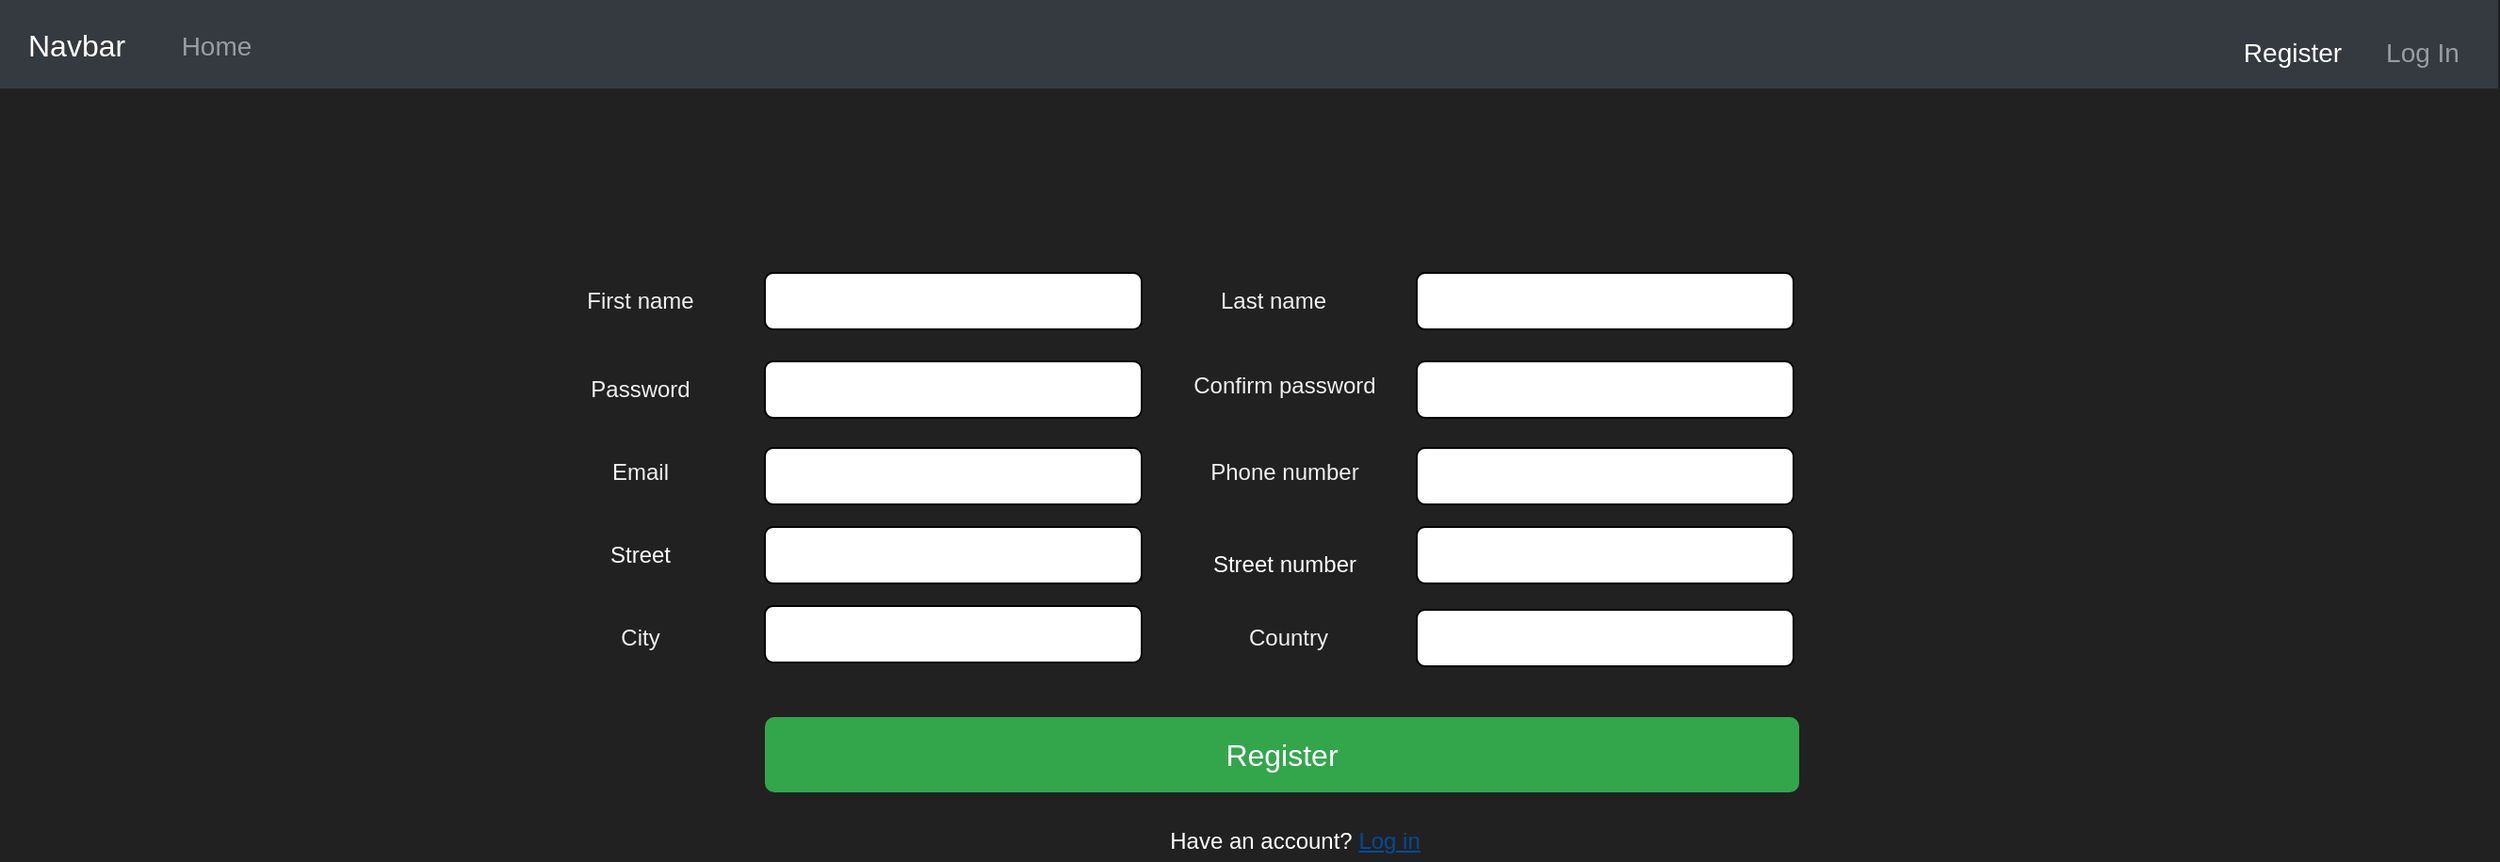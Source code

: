 <mxfile version="14.4.9" type="device"><diagram name="Page-1" id="c9db0220-8083-56f3-ca83-edcdcd058819"><mxGraphModel dx="1422" dy="717" grid="0" gridSize="10" guides="1" tooltips="1" connect="1" arrows="1" fold="1" page="1" pageScale="1.5" pageWidth="826" pageHeight="1169" background="#222121" math="0" shadow="0"><root><mxCell id="0" style=";html=1;"/><mxCell id="1" style=";html=1;" parent="0"/><mxCell id="HI_WKdiVAY7ep7nUw2bp-1" value="&lt;font color=&quot;#F0F0F0&quot;&gt;Email&lt;/font&gt;" style="text;html=1;strokeColor=none;fillColor=none;align=center;verticalAlign=middle;whiteSpace=wrap;rounded=0;" parent="1" vertex="1"><mxGeometry x="320" y="246" width="40" height="20" as="geometry"/></mxCell><mxCell id="HI_WKdiVAY7ep7nUw2bp-2" value="" style="rounded=1;whiteSpace=wrap;html=1;" parent="1" vertex="1"><mxGeometry x="406" y="243" width="200" height="30" as="geometry"/></mxCell><mxCell id="HI_WKdiVAY7ep7nUw2bp-3" value="&lt;font color=&quot;#F0F0F0&quot;&gt;Password&lt;/font&gt;" style="text;html=1;strokeColor=none;fillColor=none;align=center;verticalAlign=middle;whiteSpace=wrap;rounded=0;" parent="1" vertex="1"><mxGeometry x="305" y="202" width="70" height="20" as="geometry"/></mxCell><mxCell id="HI_WKdiVAY7ep7nUw2bp-4" value="" style="rounded=1;whiteSpace=wrap;html=1;" parent="1" vertex="1"><mxGeometry x="752" y="197" width="200" height="30" as="geometry"/></mxCell><mxCell id="HI_WKdiVAY7ep7nUw2bp-5" value="&lt;div&gt;&lt;font color=&quot;#F0F0F0&quot;&gt;Confirm password&lt;/font&gt;&lt;/div&gt;&lt;div&gt;&lt;font color=&quot;#F0F0F0&quot;&gt;&lt;br&gt;&lt;/font&gt;&lt;/div&gt;" style="text;html=1;strokeColor=none;fillColor=none;align=center;verticalAlign=middle;whiteSpace=wrap;rounded=0;" parent="1" vertex="1"><mxGeometry x="627" y="207" width="110" height="20" as="geometry"/></mxCell><mxCell id="HI_WKdiVAY7ep7nUw2bp-6" value="" style="rounded=1;whiteSpace=wrap;html=1;" parent="1" vertex="1"><mxGeometry x="752" y="243" width="200" height="30" as="geometry"/></mxCell><mxCell id="HI_WKdiVAY7ep7nUw2bp-8" value="&lt;font color=&quot;#F0F0F0&quot;&gt;First name&lt;/font&gt;" style="text;html=1;strokeColor=none;fillColor=none;align=center;verticalAlign=middle;whiteSpace=wrap;rounded=0;" parent="1" vertex="1"><mxGeometry x="285" y="155" width="110" height="20" as="geometry"/></mxCell><mxCell id="HI_WKdiVAY7ep7nUw2bp-9" value="" style="rounded=1;whiteSpace=wrap;html=1;" parent="1" vertex="1"><mxGeometry x="406" y="150" width="200" height="30" as="geometry"/></mxCell><mxCell id="HI_WKdiVAY7ep7nUw2bp-10" value="&lt;font color=&quot;#F0F0F0&quot;&gt;Last name&lt;/font&gt;" style="text;html=1;strokeColor=none;fillColor=none;align=center;verticalAlign=middle;whiteSpace=wrap;rounded=0;" parent="1" vertex="1"><mxGeometry x="621" y="155" width="110" height="20" as="geometry"/></mxCell><mxCell id="HI_WKdiVAY7ep7nUw2bp-12" value="" style="rounded=1;whiteSpace=wrap;html=1;" parent="1" vertex="1"><mxGeometry x="752" y="150" width="200" height="30" as="geometry"/></mxCell><mxCell id="HI_WKdiVAY7ep7nUw2bp-13" value="&lt;font color=&quot;#FFFFFF&quot;&gt;Street&lt;/font&gt;" style="text;html=1;strokeColor=none;fillColor=none;align=center;verticalAlign=middle;whiteSpace=wrap;rounded=0;" parent="1" vertex="1"><mxGeometry x="285" y="290" width="110" height="20" as="geometry"/></mxCell><mxCell id="HI_WKdiVAY7ep7nUw2bp-14" value="" style="rounded=1;whiteSpace=wrap;html=1;" parent="1" vertex="1"><mxGeometry x="406" y="285" width="200" height="30" as="geometry"/></mxCell><mxCell id="HI_WKdiVAY7ep7nUw2bp-15" value="&lt;font color=&quot;#F0F0F0&quot;&gt;Country&lt;/font&gt;" style="text;html=1;strokeColor=none;fillColor=none;align=center;verticalAlign=middle;whiteSpace=wrap;rounded=0;" parent="1" vertex="1"><mxGeometry x="629" y="334" width="110" height="20" as="geometry"/></mxCell><mxCell id="HI_WKdiVAY7ep7nUw2bp-16" value="" style="rounded=1;whiteSpace=wrap;html=1;" parent="1" vertex="1"><mxGeometry x="406" y="327" width="200" height="30" as="geometry"/></mxCell><mxCell id="HI_WKdiVAY7ep7nUw2bp-17" value="&lt;font color=&quot;#F0F0F0&quot;&gt;City&lt;/font&gt;" style="text;html=1;strokeColor=none;fillColor=none;align=center;verticalAlign=middle;whiteSpace=wrap;rounded=0;" parent="1" vertex="1"><mxGeometry x="285" y="334" width="110" height="20" as="geometry"/></mxCell><mxCell id="HI_WKdiVAY7ep7nUw2bp-18" value="" style="rounded=1;whiteSpace=wrap;html=1;" parent="1" vertex="1"><mxGeometry x="752" y="329" width="200" height="30" as="geometry"/></mxCell><mxCell id="HI_WKdiVAY7ep7nUw2bp-19" value="&lt;font color=&quot;#F0F0F0&quot;&gt;Phone number&lt;/font&gt;" style="text;html=1;strokeColor=none;fillColor=none;align=center;verticalAlign=middle;whiteSpace=wrap;rounded=0;" parent="1" vertex="1"><mxGeometry x="627" y="246" width="110" height="20" as="geometry"/></mxCell><mxCell id="HI_WKdiVAY7ep7nUw2bp-20" value="" style="rounded=1;whiteSpace=wrap;html=1;" parent="1" vertex="1"><mxGeometry x="406" y="197" width="200" height="30" as="geometry"/></mxCell><mxCell id="HI_WKdiVAY7ep7nUw2bp-23" value="Register" style="html=1;shadow=0;dashed=0;shape=mxgraph.bootstrap.rrect;rSize=5;strokeColor=none;strokeWidth=1;fillColor=#33A64C;fontColor=#FFFFFF;whiteSpace=wrap;align=center;verticalAlign=middle;spacingLeft=0;fontStyle=0;fontSize=16;spacing=5;" parent="1" vertex="1"><mxGeometry x="406" y="386" width="549" height="40" as="geometry"/></mxCell><mxCell id="rHE64Pc0bzUx3OAoETqP-1" value="Navbar" style="html=1;shadow=0;dashed=0;fillColor=#343A40;strokeColor=none;fontSize=16;fontColor=#ffffff;align=left;spacing=15;" vertex="1" parent="1"><mxGeometry y="5" width="1326" height="47" as="geometry"/></mxCell><mxCell id="rHE64Pc0bzUx3OAoETqP-2" value="Home" style="fillColor=none;strokeColor=none;fontSize=14;align=center;fontColor=#9A9DA0;" vertex="1" parent="rHE64Pc0bzUx3OAoETqP-1"><mxGeometry width="70" height="40" relative="1" as="geometry"><mxPoint x="80" y="3.5" as="offset"/></mxGeometry></mxCell><mxCell id="rHE64Pc0bzUx3OAoETqP-3" value="Log In" style="fillColor=none;strokeColor=none;fontSize=14;align=center;spacingRight=0;fontColor=#9A9DA0;" vertex="1" parent="rHE64Pc0bzUx3OAoETqP-1"><mxGeometry x="1246" y="7" width="80" height="40" as="geometry"/></mxCell><mxCell id="rHE64Pc0bzUx3OAoETqP-4" value="Register" style="fillColor=none;strokeColor=none;fontSize=14;align=center;spacingRight=0;fontColor=#FFFFFF;" vertex="1" parent="rHE64Pc0bzUx3OAoETqP-1"><mxGeometry x="1177" y="7" width="80" height="40" as="geometry"/></mxCell><mxCell id="rHE64Pc0bzUx3OAoETqP-5" value="" style="rounded=1;whiteSpace=wrap;html=1;" vertex="1" parent="1"><mxGeometry x="752" y="285" width="200" height="30" as="geometry"/></mxCell><mxCell id="rHE64Pc0bzUx3OAoETqP-6" value="&lt;div&gt;&lt;font color=&quot;#FFFFFF&quot;&gt;Street number&lt;/font&gt;&lt;/div&gt;" style="text;html=1;strokeColor=none;fillColor=none;align=center;verticalAlign=middle;whiteSpace=wrap;rounded=0;" vertex="1" parent="1"><mxGeometry x="627" y="295" width="110" height="20" as="geometry"/></mxCell><mxCell id="rHE64Pc0bzUx3OAoETqP-8" value="&lt;font color=&quot;#FFFFFF&quot;&gt;Have an account?&lt;/font&gt; &lt;font color=&quot;#004C99&quot;&gt;&lt;u&gt;Log in&lt;/u&gt;&lt;/font&gt;" style="text;html=1;strokeColor=none;fillColor=none;align=center;verticalAlign=middle;whiteSpace=wrap;rounded=0;fontColor=#9A9DA0;" vertex="1" parent="1"><mxGeometry x="600" y="442" width="175" height="20" as="geometry"/></mxCell></root></mxGraphModel></diagram></mxfile>